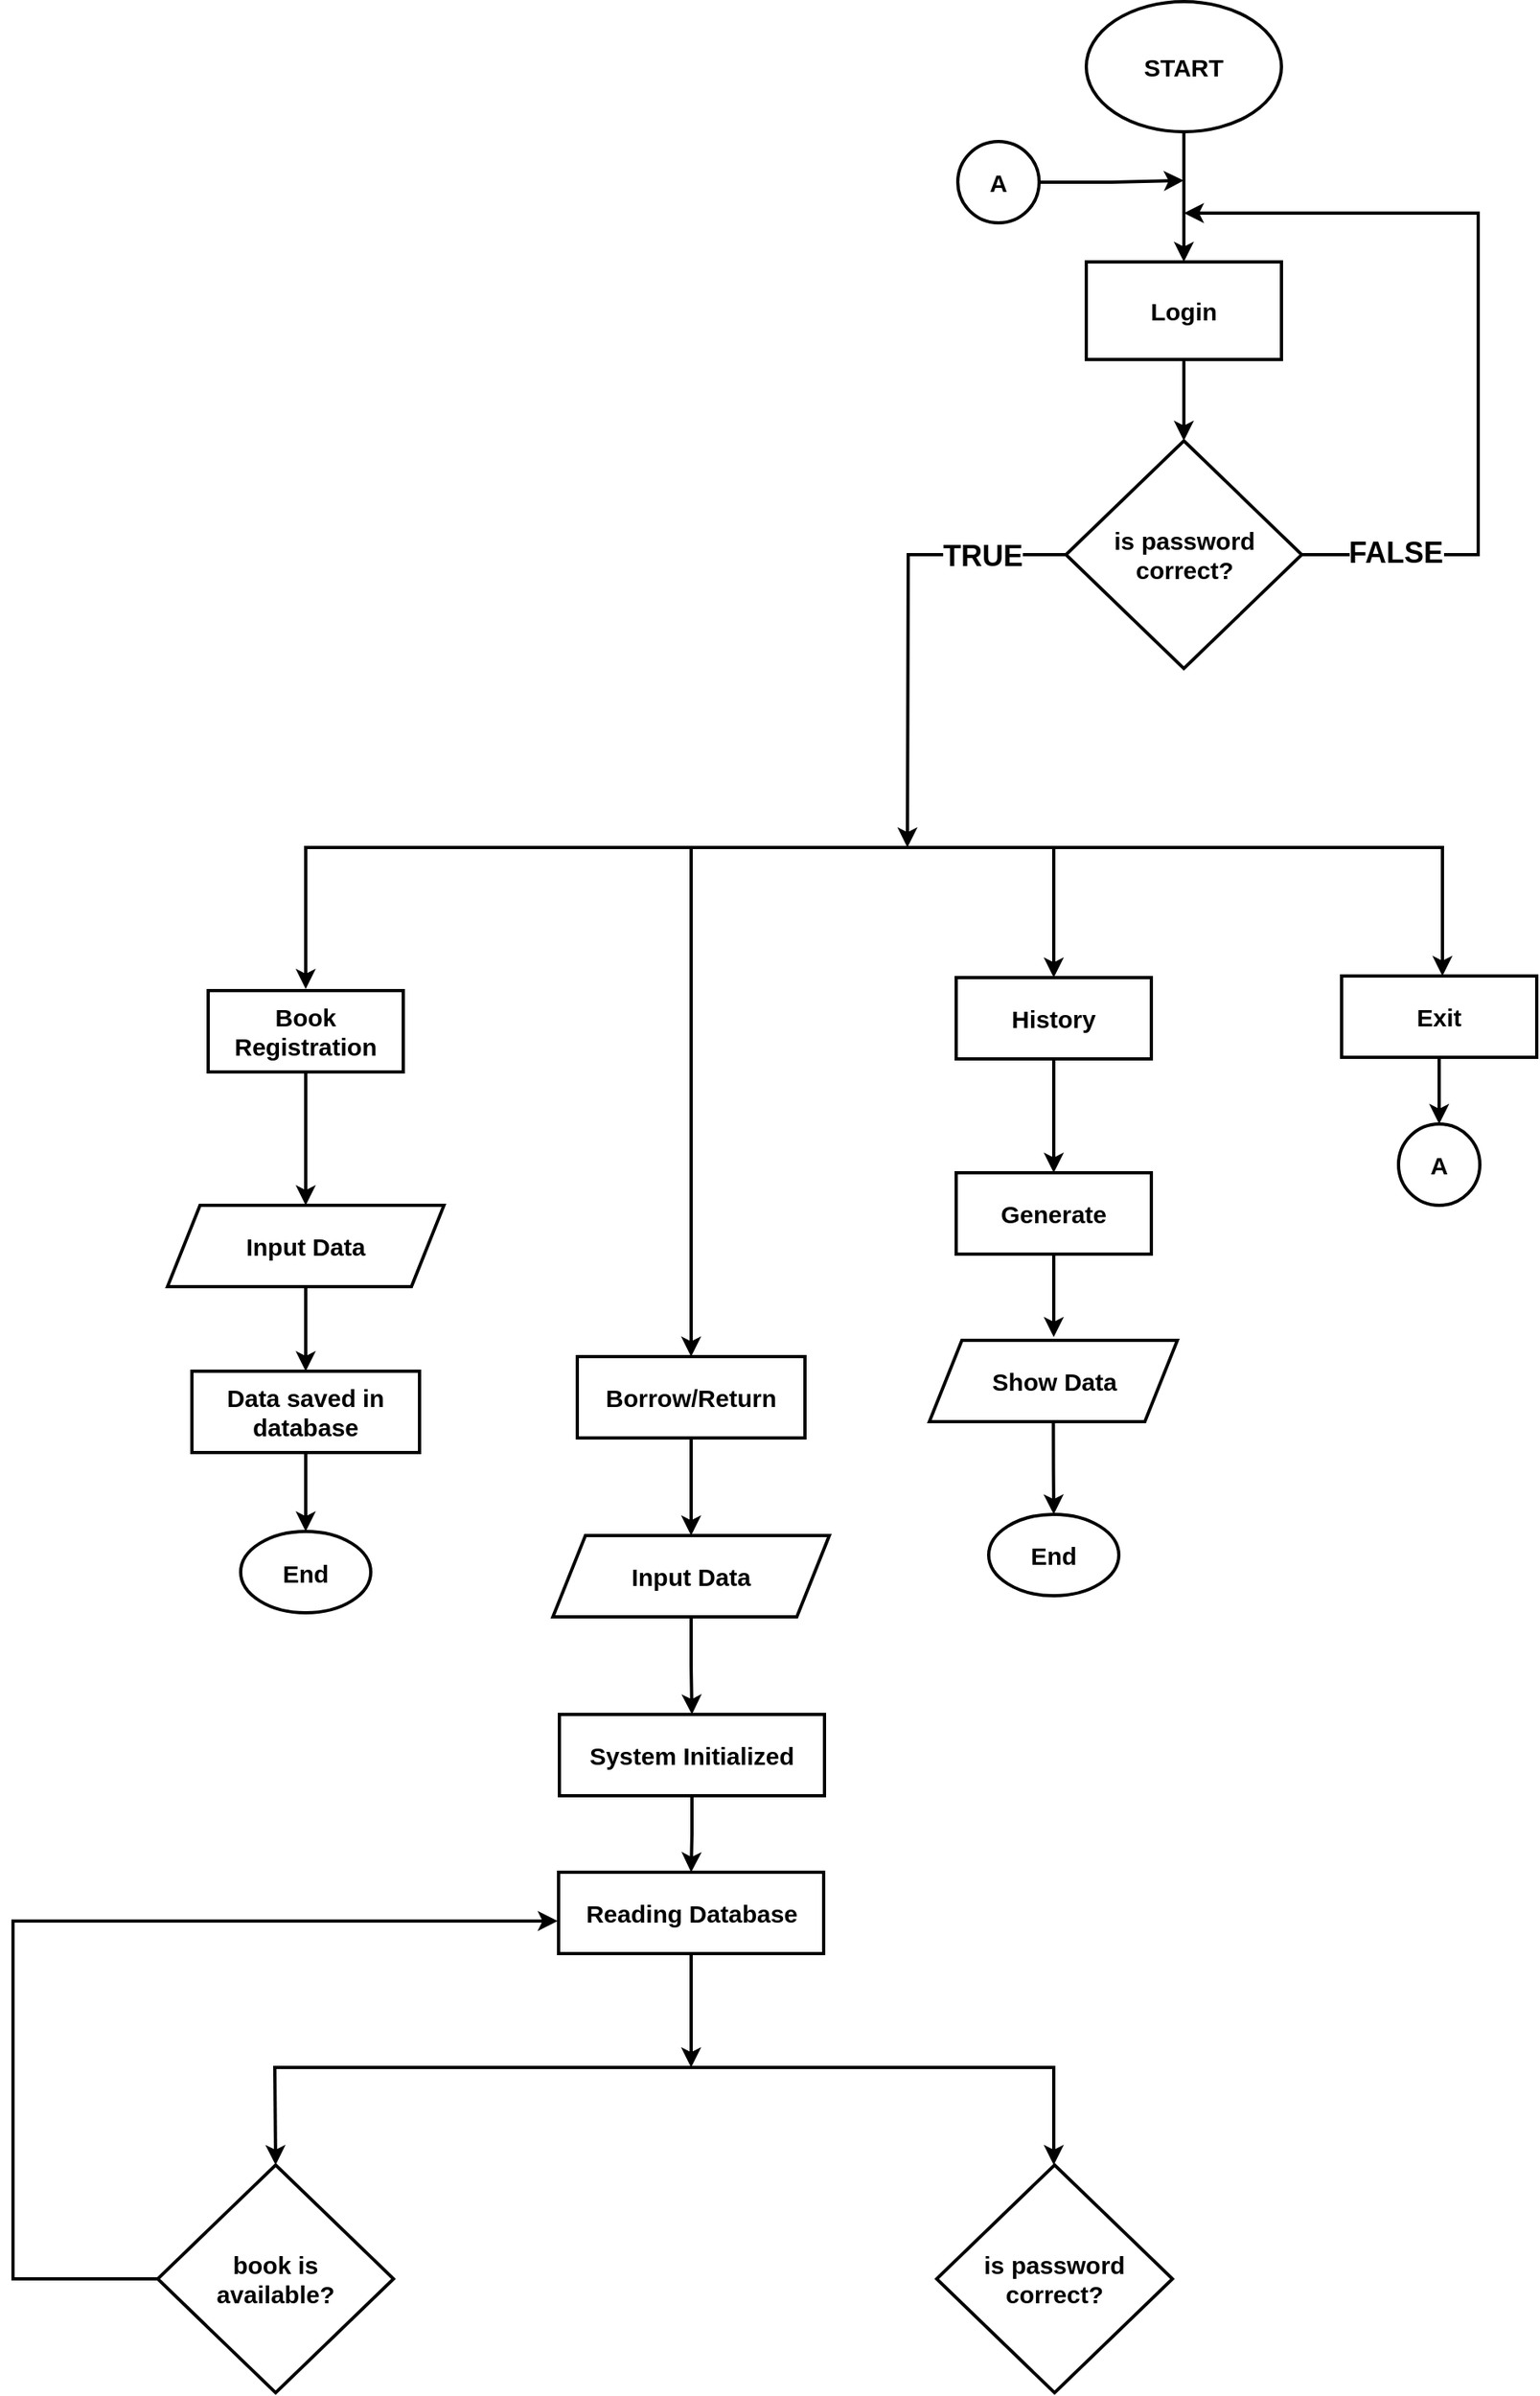 <mxfile version="24.6.2" type="github">
  <diagram name="Page-1" id="PRXU1hZlVM8Uk4SJ7KCu">
    <mxGraphModel dx="2336" dy="832" grid="1" gridSize="10" guides="1" tooltips="1" connect="1" arrows="1" fold="1" page="1" pageScale="1" pageWidth="827" pageHeight="1169" math="0" shadow="0">
      <root>
        <mxCell id="0" />
        <mxCell id="1" parent="0" />
        <mxCell id="YvSHBj9nITVbGV-RtpjT-1" style="edgeStyle=orthogonalEdgeStyle;rounded=0;orthogonalLoop=1;jettySize=auto;html=1;entryX=0.5;entryY=0;entryDx=0;entryDy=0;strokeWidth=2;" parent="1" source="RK07qviHWXPntt6VI_ai-1" target="RK07qviHWXPntt6VI_ai-3" edge="1">
          <mxGeometry relative="1" as="geometry" />
        </mxCell>
        <mxCell id="RK07qviHWXPntt6VI_ai-1" value="&lt;span style=&quot;font-size: 15px;&quot;&gt;&lt;font style=&quot;font-size: 15px;&quot;&gt;START&lt;/font&gt;&lt;/span&gt;" style="ellipse;whiteSpace=wrap;html=1;strokeWidth=2;fontSize=15;fontStyle=1" parent="1" vertex="1">
          <mxGeometry x="390" y="10" width="120" height="80" as="geometry" />
        </mxCell>
        <mxCell id="POHbpeQ7061OKFFoYMC8-3" style="edgeStyle=orthogonalEdgeStyle;rounded=0;orthogonalLoop=1;jettySize=auto;html=1;entryX=0.5;entryY=0;entryDx=0;entryDy=0;strokeWidth=2;" edge="1" parent="1" source="RK07qviHWXPntt6VI_ai-2" target="POHbpeQ7061OKFFoYMC8-2">
          <mxGeometry relative="1" as="geometry" />
        </mxCell>
        <mxCell id="RK07qviHWXPntt6VI_ai-2" value="Input Data" style="shape=parallelogram;perimeter=parallelogramPerimeter;whiteSpace=wrap;html=1;fixedSize=1;strokeWidth=2;fontSize=15;fontStyle=1" parent="1" vertex="1">
          <mxGeometry x="-175" y="750" width="170" height="50" as="geometry" />
        </mxCell>
        <mxCell id="YvSHBj9nITVbGV-RtpjT-2" style="edgeStyle=orthogonalEdgeStyle;rounded=0;orthogonalLoop=1;jettySize=auto;html=1;entryX=0.5;entryY=0;entryDx=0;entryDy=0;strokeWidth=2;" parent="1" source="RK07qviHWXPntt6VI_ai-3" target="RK07qviHWXPntt6VI_ai-4" edge="1">
          <mxGeometry relative="1" as="geometry" />
        </mxCell>
        <mxCell id="RK07qviHWXPntt6VI_ai-3" value="Login" style="rounded=0;whiteSpace=wrap;html=1;strokeWidth=2;fontSize=15;fontStyle=1" parent="1" vertex="1">
          <mxGeometry x="390" y="170" width="120" height="60" as="geometry" />
        </mxCell>
        <mxCell id="YvSHBj9nITVbGV-RtpjT-3" style="edgeStyle=orthogonalEdgeStyle;rounded=0;orthogonalLoop=1;jettySize=auto;html=1;exitX=1;exitY=0.5;exitDx=0;exitDy=0;strokeWidth=2;" parent="1" source="RK07qviHWXPntt6VI_ai-4" edge="1">
          <mxGeometry relative="1" as="geometry">
            <mxPoint x="450" y="140" as="targetPoint" />
            <Array as="points">
              <mxPoint x="631" y="350" />
              <mxPoint x="631" y="140" />
              <mxPoint x="560" y="140" />
            </Array>
          </mxGeometry>
        </mxCell>
        <mxCell id="YvSHBj9nITVbGV-RtpjT-12" value="&lt;font style=&quot;font-size: 18px;&quot;&gt;FALSE&lt;/font&gt;" style="edgeLabel;html=1;align=center;verticalAlign=middle;resizable=0;points=[];fontSize=20;fontStyle=1" parent="YvSHBj9nITVbGV-RtpjT-3" vertex="1" connectable="0">
          <mxGeometry x="-0.794" y="2" relative="1" as="geometry">
            <mxPoint x="6" as="offset" />
          </mxGeometry>
        </mxCell>
        <mxCell id="YvSHBj9nITVbGV-RtpjT-11" style="edgeStyle=orthogonalEdgeStyle;rounded=0;orthogonalLoop=1;jettySize=auto;html=1;strokeWidth=2;" parent="1" source="RK07qviHWXPntt6VI_ai-4" edge="1">
          <mxGeometry relative="1" as="geometry">
            <mxPoint x="280" y="530" as="targetPoint" />
          </mxGeometry>
        </mxCell>
        <mxCell id="YvSHBj9nITVbGV-RtpjT-13" value="&lt;font style=&quot;font-size: 18px;&quot;&gt;TRUE&lt;/font&gt;" style="edgeLabel;html=1;align=center;verticalAlign=middle;resizable=0;points=[];fontStyle=1" parent="YvSHBj9nITVbGV-RtpjT-11" vertex="1" connectable="0">
          <mxGeometry x="-0.621" y="1" relative="1" as="geometry">
            <mxPoint x="1" as="offset" />
          </mxGeometry>
        </mxCell>
        <mxCell id="RK07qviHWXPntt6VI_ai-4" value="is password correct?" style="rhombus;whiteSpace=wrap;html=1;strokeWidth=2;fontSize=15;fontStyle=1" parent="1" vertex="1">
          <mxGeometry x="377.5" y="280" width="145" height="140" as="geometry" />
        </mxCell>
        <mxCell id="YvSHBj9nITVbGV-RtpjT-20" style="edgeStyle=orthogonalEdgeStyle;rounded=0;orthogonalLoop=1;jettySize=auto;html=1;entryX=0.5;entryY=0;entryDx=0;entryDy=0;strokeWidth=2;" parent="1" source="YvSHBj9nITVbGV-RtpjT-4" target="RK07qviHWXPntt6VI_ai-2" edge="1">
          <mxGeometry relative="1" as="geometry" />
        </mxCell>
        <mxCell id="YvSHBj9nITVbGV-RtpjT-4" value="Book Registration" style="rounded=0;whiteSpace=wrap;html=1;strokeWidth=2;fontSize=15;fontStyle=1" parent="1" vertex="1">
          <mxGeometry x="-150" y="618" width="120" height="50" as="geometry" />
        </mxCell>
        <mxCell id="YvSHBj9nITVbGV-RtpjT-21" style="edgeStyle=orthogonalEdgeStyle;rounded=0;orthogonalLoop=1;jettySize=auto;html=1;entryX=0.5;entryY=0;entryDx=0;entryDy=0;strokeWidth=2;" parent="1" source="YvSHBj9nITVbGV-RtpjT-5" target="YvSHBj9nITVbGV-RtpjT-14" edge="1">
          <mxGeometry relative="1" as="geometry" />
        </mxCell>
        <mxCell id="YvSHBj9nITVbGV-RtpjT-5" value="Borrow/Return" style="rounded=0;whiteSpace=wrap;html=1;strokeWidth=2;fontSize=15;fontStyle=1" parent="1" vertex="1">
          <mxGeometry x="77" y="843" width="140" height="50" as="geometry" />
        </mxCell>
        <mxCell id="YvSHBj9nITVbGV-RtpjT-25" style="edgeStyle=orthogonalEdgeStyle;rounded=0;orthogonalLoop=1;jettySize=auto;html=1;entryX=0.5;entryY=0;entryDx=0;entryDy=0;strokeWidth=2;" parent="1" source="YvSHBj9nITVbGV-RtpjT-6" target="YvSHBj9nITVbGV-RtpjT-24" edge="1">
          <mxGeometry relative="1" as="geometry" />
        </mxCell>
        <mxCell id="YvSHBj9nITVbGV-RtpjT-6" value="History" style="rounded=0;whiteSpace=wrap;html=1;strokeWidth=2;fontSize=15;fontStyle=1" parent="1" vertex="1">
          <mxGeometry x="310" y="610" width="120" height="50" as="geometry" />
        </mxCell>
        <mxCell id="YvSHBj9nITVbGV-RtpjT-16" style="edgeStyle=orthogonalEdgeStyle;rounded=0;orthogonalLoop=1;jettySize=auto;html=1;entryX=0.5;entryY=0;entryDx=0;entryDy=0;strokeWidth=2;" parent="1" source="YvSHBj9nITVbGV-RtpjT-7" target="YvSHBj9nITVbGV-RtpjT-15" edge="1">
          <mxGeometry relative="1" as="geometry" />
        </mxCell>
        <mxCell id="YvSHBj9nITVbGV-RtpjT-7" value="Exit" style="rounded=0;whiteSpace=wrap;html=1;strokeWidth=2;fontSize=15;fontStyle=1" parent="1" vertex="1">
          <mxGeometry x="547" y="609" width="120" height="50" as="geometry" />
        </mxCell>
        <mxCell id="YvSHBj9nITVbGV-RtpjT-8" value="" style="endArrow=none;html=1;rounded=0;strokeWidth=2;" parent="1" edge="1">
          <mxGeometry width="50" height="50" relative="1" as="geometry">
            <mxPoint x="-90" y="530" as="sourcePoint" />
            <mxPoint x="610" y="530" as="targetPoint" />
          </mxGeometry>
        </mxCell>
        <mxCell id="YvSHBj9nITVbGV-RtpjT-9" value="" style="endArrow=classic;html=1;rounded=0;entryX=0.5;entryY=0;entryDx=0;entryDy=0;strokeWidth=2;" parent="1" edge="1">
          <mxGeometry width="50" height="50" relative="1" as="geometry">
            <mxPoint x="-90" y="529" as="sourcePoint" />
            <mxPoint x="-90.0" y="617" as="targetPoint" />
          </mxGeometry>
        </mxCell>
        <mxCell id="YvSHBj9nITVbGV-RtpjT-10" value="" style="endArrow=classic;html=1;rounded=0;entryX=0.5;entryY=0;entryDx=0;entryDy=0;strokeWidth=2;" parent="1" edge="1">
          <mxGeometry width="50" height="50" relative="1" as="geometry">
            <mxPoint x="609" y="530" as="sourcePoint" />
            <mxPoint x="609" y="609" as="targetPoint" />
          </mxGeometry>
        </mxCell>
        <mxCell id="POHbpeQ7061OKFFoYMC8-7" style="edgeStyle=orthogonalEdgeStyle;rounded=0;orthogonalLoop=1;jettySize=auto;html=1;entryX=0.5;entryY=0;entryDx=0;entryDy=0;strokeWidth=2;" edge="1" parent="1" source="YvSHBj9nITVbGV-RtpjT-14" target="POHbpeQ7061OKFFoYMC8-6">
          <mxGeometry relative="1" as="geometry" />
        </mxCell>
        <mxCell id="YvSHBj9nITVbGV-RtpjT-14" value="Input Data" style="shape=parallelogram;perimeter=parallelogramPerimeter;whiteSpace=wrap;html=1;fixedSize=1;strokeWidth=2;fontSize=15;fontStyle=1" parent="1" vertex="1">
          <mxGeometry x="62" y="953" width="170" height="50" as="geometry" />
        </mxCell>
        <mxCell id="YvSHBj9nITVbGV-RtpjT-15" value="&lt;font style=&quot;font-size: 15px;&quot;&gt;A&lt;/font&gt;" style="ellipse;whiteSpace=wrap;html=1;aspect=fixed;fontSize=15;fontStyle=1;strokeWidth=2;" parent="1" vertex="1">
          <mxGeometry x="582" y="700" width="50" height="50" as="geometry" />
        </mxCell>
        <mxCell id="YvSHBj9nITVbGV-RtpjT-18" style="edgeStyle=orthogonalEdgeStyle;rounded=0;orthogonalLoop=1;jettySize=auto;html=1;strokeWidth=2;" parent="1" source="YvSHBj9nITVbGV-RtpjT-17" edge="1">
          <mxGeometry relative="1" as="geometry">
            <mxPoint x="450" y="120" as="targetPoint" />
          </mxGeometry>
        </mxCell>
        <mxCell id="YvSHBj9nITVbGV-RtpjT-17" value="&lt;font style=&quot;font-size: 15px;&quot;&gt;A&lt;/font&gt;" style="ellipse;whiteSpace=wrap;html=1;aspect=fixed;fontSize=15;fontStyle=1;strokeWidth=2;" parent="1" vertex="1">
          <mxGeometry x="311" y="96" width="50" height="50" as="geometry" />
        </mxCell>
        <mxCell id="YvSHBj9nITVbGV-RtpjT-22" value="" style="endArrow=classic;html=1;rounded=0;entryX=0.5;entryY=0;entryDx=0;entryDy=0;strokeWidth=2;" parent="1" target="YvSHBj9nITVbGV-RtpjT-5" edge="1">
          <mxGeometry width="50" height="50" relative="1" as="geometry">
            <mxPoint x="147" y="530" as="sourcePoint" />
            <mxPoint x="147" y="903" as="targetPoint" />
          </mxGeometry>
        </mxCell>
        <mxCell id="YvSHBj9nITVbGV-RtpjT-23" value="" style="endArrow=classic;html=1;rounded=0;entryX=0.5;entryY=0;entryDx=0;entryDy=0;strokeWidth=2;" parent="1" target="YvSHBj9nITVbGV-RtpjT-6" edge="1">
          <mxGeometry width="50" height="50" relative="1" as="geometry">
            <mxPoint x="370" y="530" as="sourcePoint" />
            <mxPoint x="450" y="540" as="targetPoint" />
          </mxGeometry>
        </mxCell>
        <mxCell id="YvSHBj9nITVbGV-RtpjT-27" style="edgeStyle=orthogonalEdgeStyle;rounded=0;orthogonalLoop=1;jettySize=auto;html=1;strokeWidth=2;" parent="1" source="YvSHBj9nITVbGV-RtpjT-24" edge="1">
          <mxGeometry relative="1" as="geometry">
            <mxPoint x="370" y="831" as="targetPoint" />
          </mxGeometry>
        </mxCell>
        <mxCell id="YvSHBj9nITVbGV-RtpjT-24" value="Generate" style="rounded=0;whiteSpace=wrap;html=1;strokeWidth=2;fontSize=15;fontStyle=1" parent="1" vertex="1">
          <mxGeometry x="310" y="730" width="120" height="50" as="geometry" />
        </mxCell>
        <mxCell id="YvSHBj9nITVbGV-RtpjT-30" style="edgeStyle=orthogonalEdgeStyle;rounded=0;orthogonalLoop=1;jettySize=auto;html=1;entryX=0.5;entryY=0;entryDx=0;entryDy=0;strokeWidth=2;exitX=0.5;exitY=1;exitDx=0;exitDy=0;" parent="1" source="YvSHBj9nITVbGV-RtpjT-31" target="YvSHBj9nITVbGV-RtpjT-29" edge="1">
          <mxGeometry relative="1" as="geometry" />
        </mxCell>
        <mxCell id="YvSHBj9nITVbGV-RtpjT-29" value="&lt;span style=&quot;font-size: 15px;&quot;&gt;&lt;font style=&quot;font-size: 15px;&quot;&gt;End&lt;/font&gt;&lt;/span&gt;" style="ellipse;whiteSpace=wrap;html=1;strokeWidth=2;fontSize=15;fontStyle=1" parent="1" vertex="1">
          <mxGeometry x="330" y="940" width="80" height="50" as="geometry" />
        </mxCell>
        <mxCell id="YvSHBj9nITVbGV-RtpjT-31" value="Show Data" style="shape=parallelogram;perimeter=parallelogramPerimeter;whiteSpace=wrap;html=1;fixedSize=1;strokeWidth=2;fontSize=15;fontStyle=1" parent="1" vertex="1">
          <mxGeometry x="293.5" y="833" width="152.5" height="50" as="geometry" />
        </mxCell>
        <mxCell id="POHbpeQ7061OKFFoYMC8-2" value="Data saved in database" style="rounded=0;whiteSpace=wrap;html=1;strokeWidth=2;fontSize=15;fontStyle=1" vertex="1" parent="1">
          <mxGeometry x="-160" y="852" width="140" height="50" as="geometry" />
        </mxCell>
        <mxCell id="POHbpeQ7061OKFFoYMC8-4" style="edgeStyle=orthogonalEdgeStyle;rounded=0;orthogonalLoop=1;jettySize=auto;html=1;entryX=0.5;entryY=0;entryDx=0;entryDy=0;strokeWidth=2;exitX=0.5;exitY=1;exitDx=0;exitDy=0;" edge="1" parent="1" target="POHbpeQ7061OKFFoYMC8-5" source="POHbpeQ7061OKFFoYMC8-2">
          <mxGeometry relative="1" as="geometry">
            <mxPoint x="-90" y="911.5" as="sourcePoint" />
          </mxGeometry>
        </mxCell>
        <mxCell id="POHbpeQ7061OKFFoYMC8-5" value="&lt;span style=&quot;font-size: 15px;&quot;&gt;&lt;font style=&quot;font-size: 15px;&quot;&gt;End&lt;/font&gt;&lt;/span&gt;" style="ellipse;whiteSpace=wrap;html=1;strokeWidth=2;fontSize=15;fontStyle=1" vertex="1" parent="1">
          <mxGeometry x="-130" y="950.5" width="80" height="50" as="geometry" />
        </mxCell>
        <mxCell id="POHbpeQ7061OKFFoYMC8-10" style="edgeStyle=orthogonalEdgeStyle;rounded=0;orthogonalLoop=1;jettySize=auto;html=1;entryX=0.5;entryY=0;entryDx=0;entryDy=0;strokeWidth=2;" edge="1" parent="1" source="POHbpeQ7061OKFFoYMC8-6" target="POHbpeQ7061OKFFoYMC8-9">
          <mxGeometry relative="1" as="geometry" />
        </mxCell>
        <mxCell id="POHbpeQ7061OKFFoYMC8-6" value="System Initialized" style="rounded=0;whiteSpace=wrap;html=1;strokeWidth=2;fontSize=15;fontStyle=1" vertex="1" parent="1">
          <mxGeometry x="66" y="1063" width="163" height="50" as="geometry" />
        </mxCell>
        <mxCell id="POHbpeQ7061OKFFoYMC8-15" style="edgeStyle=orthogonalEdgeStyle;rounded=0;orthogonalLoop=1;jettySize=auto;html=1;strokeWidth=2;" edge="1" parent="1" source="POHbpeQ7061OKFFoYMC8-9">
          <mxGeometry relative="1" as="geometry">
            <mxPoint x="147" y="1280" as="targetPoint" />
          </mxGeometry>
        </mxCell>
        <mxCell id="POHbpeQ7061OKFFoYMC8-9" value="Reading Database" style="rounded=0;whiteSpace=wrap;html=1;strokeWidth=2;fontSize=15;fontStyle=1" vertex="1" parent="1">
          <mxGeometry x="65.5" y="1160" width="163" height="50" as="geometry" />
        </mxCell>
        <mxCell id="POHbpeQ7061OKFFoYMC8-11" value="" style="endArrow=none;html=1;rounded=0;strokeWidth=2;" edge="1" parent="1">
          <mxGeometry width="50" height="50" relative="1" as="geometry">
            <mxPoint x="-110" y="1280" as="sourcePoint" />
            <mxPoint x="370" y="1280" as="targetPoint" />
          </mxGeometry>
        </mxCell>
        <mxCell id="POHbpeQ7061OKFFoYMC8-18" style="edgeStyle=orthogonalEdgeStyle;rounded=0;orthogonalLoop=1;jettySize=auto;html=1;strokeWidth=2;" edge="1" parent="1">
          <mxGeometry relative="1" as="geometry">
            <mxPoint x="65" y="1190" as="targetPoint" />
            <mxPoint x="-176" y="1410" as="sourcePoint" />
            <Array as="points">
              <mxPoint x="-270" y="1410" />
              <mxPoint x="-270" y="1190" />
            </Array>
          </mxGeometry>
        </mxCell>
        <mxCell id="POHbpeQ7061OKFFoYMC8-12" value="book is&lt;div&gt;available?&lt;/div&gt;" style="rhombus;whiteSpace=wrap;html=1;strokeWidth=2;fontSize=15;fontStyle=1" vertex="1" parent="1">
          <mxGeometry x="-181" y="1340" width="145" height="140" as="geometry" />
        </mxCell>
        <mxCell id="POHbpeQ7061OKFFoYMC8-14" value="" style="endArrow=classic;html=1;rounded=0;entryX=0.5;entryY=0;entryDx=0;entryDy=0;strokeWidth=2;" edge="1" parent="1" target="POHbpeQ7061OKFFoYMC8-12">
          <mxGeometry width="50" height="50" relative="1" as="geometry">
            <mxPoint x="-109" y="1280" as="sourcePoint" />
            <mxPoint x="-109.03" y="1340" as="targetPoint" />
          </mxGeometry>
        </mxCell>
        <mxCell id="POHbpeQ7061OKFFoYMC8-16" value="is password correct?" style="rhombus;whiteSpace=wrap;html=1;strokeWidth=2;fontSize=15;fontStyle=1" vertex="1" parent="1">
          <mxGeometry x="298" y="1340" width="145" height="140" as="geometry" />
        </mxCell>
        <mxCell id="POHbpeQ7061OKFFoYMC8-17" value="" style="endArrow=classic;html=1;rounded=0;strokeWidth=2;" edge="1" parent="1">
          <mxGeometry width="50" height="50" relative="1" as="geometry">
            <mxPoint x="370" y="1279" as="sourcePoint" />
            <mxPoint x="370" y="1340" as="targetPoint" />
          </mxGeometry>
        </mxCell>
      </root>
    </mxGraphModel>
  </diagram>
</mxfile>
